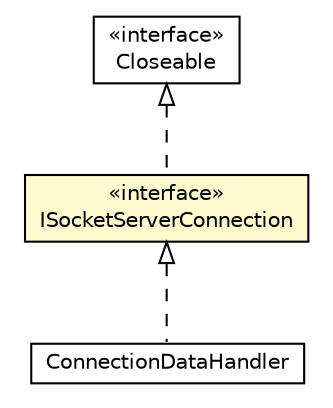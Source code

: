 #!/usr/local/bin/dot
#
# Class diagram 
# Generated by UMLGraph version R5_6-24-gf6e263 (http://www.umlgraph.org/)
#

digraph G {
	edge [fontname="Helvetica",fontsize=10,labelfontname="Helvetica",labelfontsize=10];
	node [fontname="Helvetica",fontsize=10,shape=plaintext];
	nodesep=0.25;
	ranksep=0.5;
	// org.universAAL.lddi.zwave.exporter.Server.ConnectionDataHandler
	c4651305 [label=<<table title="org.universAAL.lddi.zwave.exporter.Server.ConnectionDataHandler" border="0" cellborder="1" cellspacing="0" cellpadding="2" port="p" href="./ConnectionDataHandler.html">
		<tr><td><table border="0" cellspacing="0" cellpadding="1">
<tr><td align="center" balign="center"> ConnectionDataHandler </td></tr>
		</table></td></tr>
		</table>>, URL="./ConnectionDataHandler.html", fontname="Helvetica", fontcolor="black", fontsize=10.0];
	// org.universAAL.lddi.zwave.exporter.Server.ISocketServerConnection
	c4651314 [label=<<table title="org.universAAL.lddi.zwave.exporter.Server.ISocketServerConnection" border="0" cellborder="1" cellspacing="0" cellpadding="2" port="p" bgcolor="lemonChiffon" href="./ISocketServerConnection.html">
		<tr><td><table border="0" cellspacing="0" cellpadding="1">
<tr><td align="center" balign="center"> &#171;interface&#187; </td></tr>
<tr><td align="center" balign="center"> ISocketServerConnection </td></tr>
		</table></td></tr>
		</table>>, URL="./ISocketServerConnection.html", fontname="Helvetica", fontcolor="black", fontsize=10.0];
	//org.universAAL.lddi.zwave.exporter.Server.ConnectionDataHandler implements org.universAAL.lddi.zwave.exporter.Server.ISocketServerConnection
	c4651314:p -> c4651305:p [dir=back,arrowtail=empty,style=dashed];
	//org.universAAL.lddi.zwave.exporter.Server.ISocketServerConnection implements java.io.Closeable
	c4652286:p -> c4651314:p [dir=back,arrowtail=empty,style=dashed];
	// java.io.Closeable
	c4652286 [label=<<table title="java.io.Closeable" border="0" cellborder="1" cellspacing="0" cellpadding="2" port="p" href="http://java.sun.com/j2se/1.4.2/docs/api/java/io/Closeable.html">
		<tr><td><table border="0" cellspacing="0" cellpadding="1">
<tr><td align="center" balign="center"> &#171;interface&#187; </td></tr>
<tr><td align="center" balign="center"> Closeable </td></tr>
		</table></td></tr>
		</table>>, URL="http://java.sun.com/j2se/1.4.2/docs/api/java/io/Closeable.html", fontname="Helvetica", fontcolor="black", fontsize=10.0];
}

